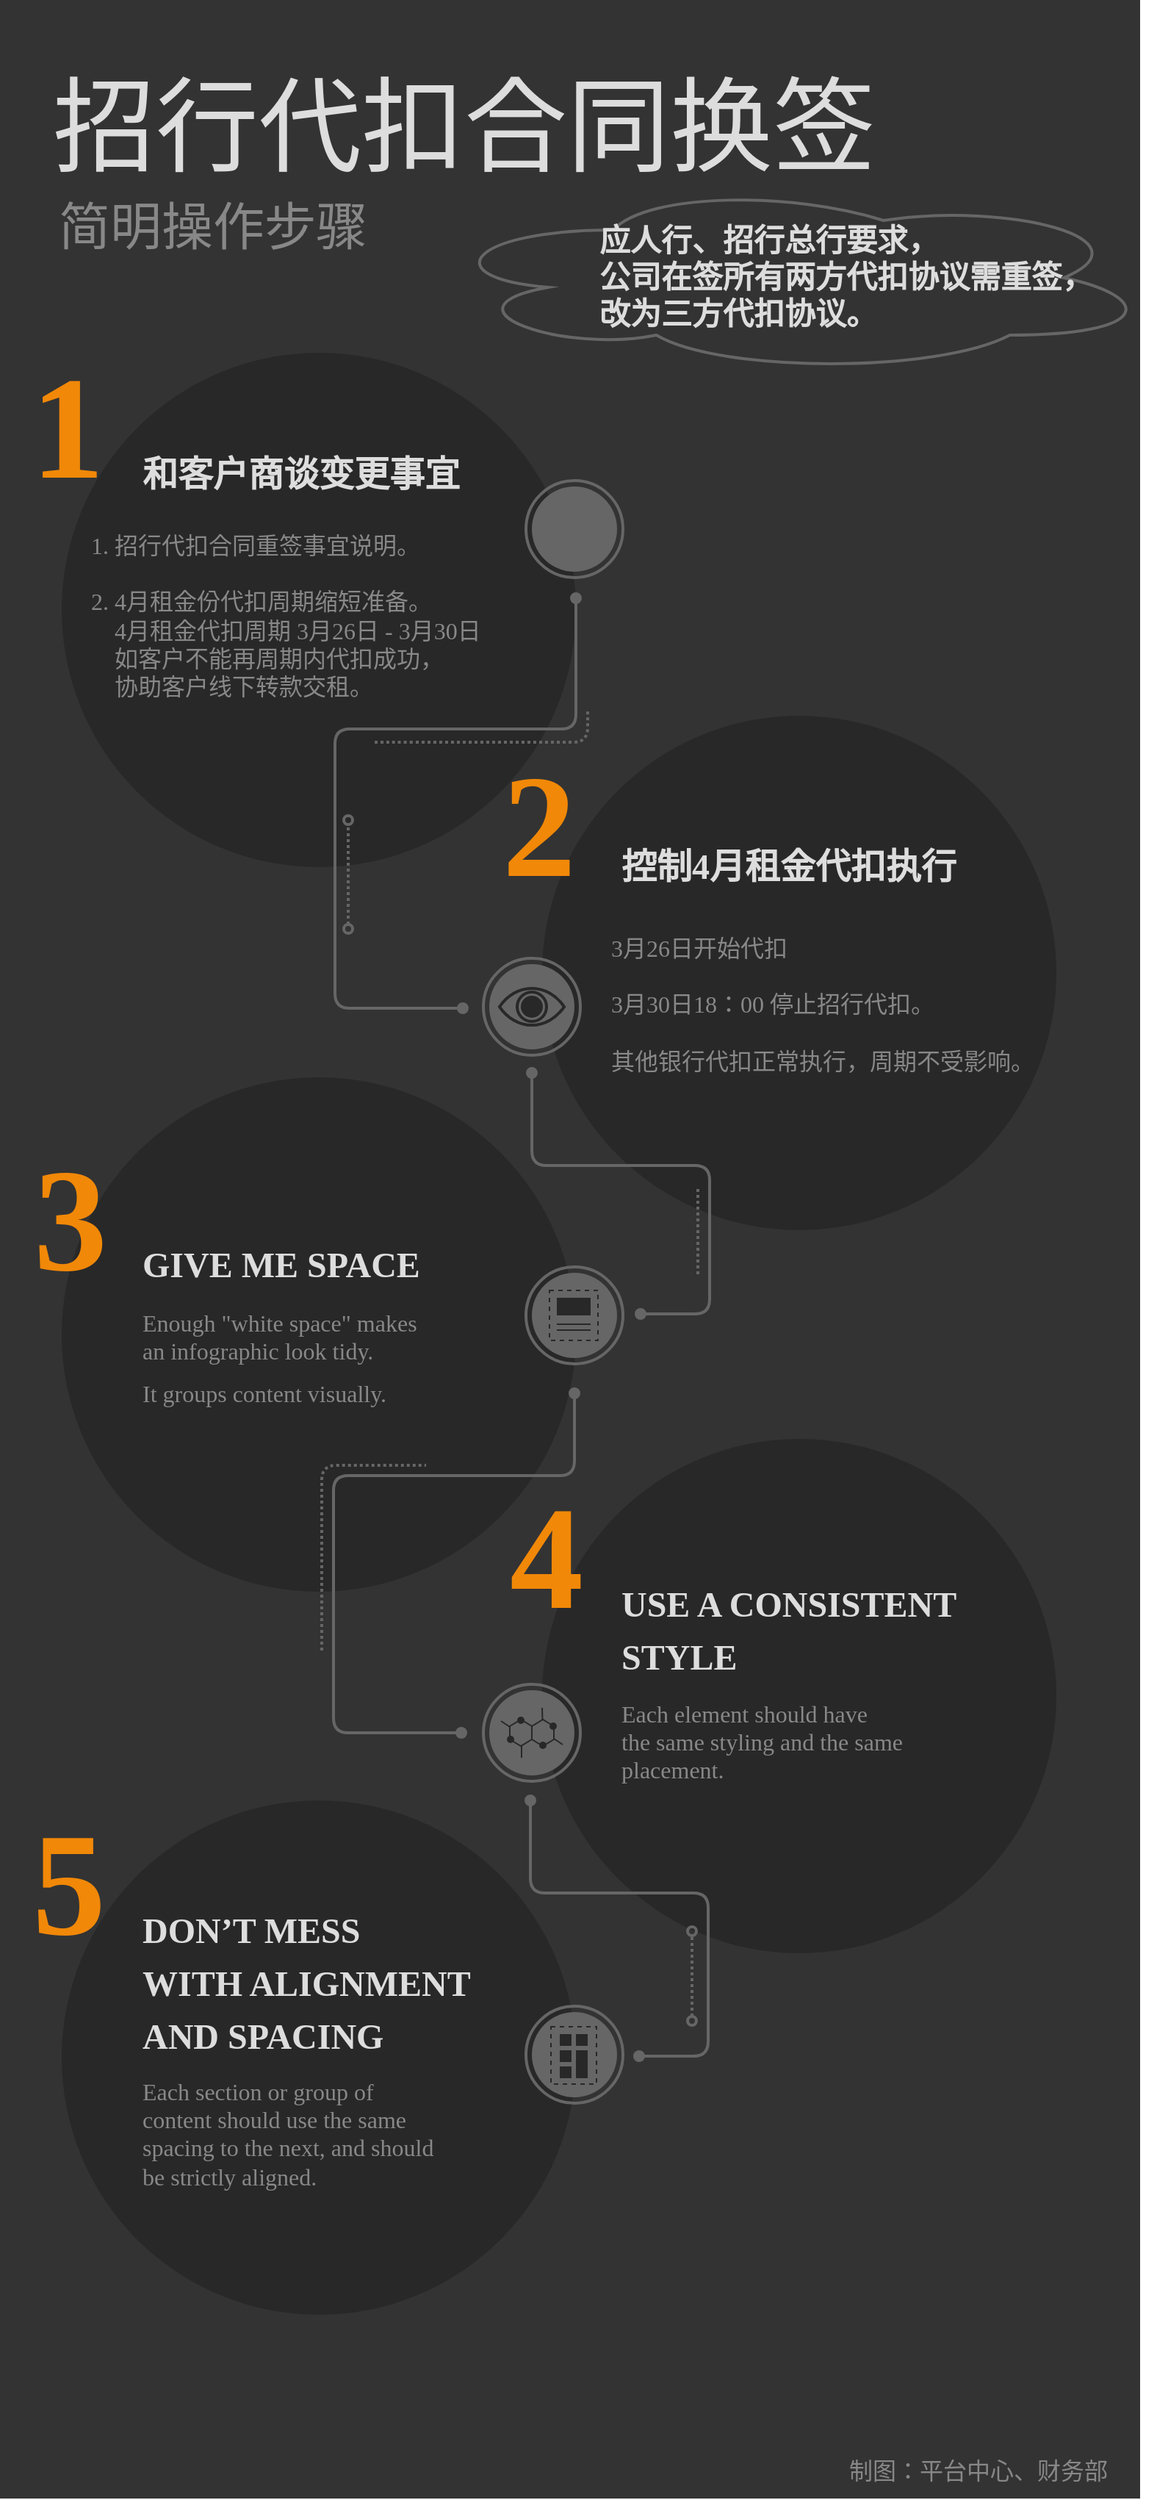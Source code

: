 <mxfile version="14.4.7" type="github">
  <diagram id="6a731a19-8d31-9384-78a2-239565b7b9f0" name="Page-1">
    <mxGraphModel dx="595" dy="791" grid="1" gridSize="10" guides="1" tooltips="1" connect="1" arrows="1" fold="1" page="1" pageScale="1" pageWidth="827" pageHeight="1169" background="#ffffff" math="0" shadow="0">
      <root>
        <mxCell id="0" />
        <mxCell id="1" parent="0" />
        <mxCell id="979" value="" style="whiteSpace=wrap;html=1;strokeColor=none;fillColor=#333333;fontFamily=Verdana;fontSize=24;fontColor=#FFFFFF;align=center;" parent="1" vertex="1">
          <mxGeometry x="854" y="31" width="776" height="1700" as="geometry" />
        </mxCell>
        <mxCell id="980" value="" style="ellipse;whiteSpace=wrap;html=1;fontFamily=Verdana;fontSize=16;fontColor=#DDDDDD;strokeColor=none;fillColor=#282828;" parent="1" vertex="1">
          <mxGeometry x="896" y="271" width="350" height="350" as="geometry" />
        </mxCell>
        <mxCell id="981" value="" style="ellipse;whiteSpace=wrap;html=1;fontFamily=Verdana;fontSize=16;fontColor=#DDDDDD;strokeColor=none;fillColor=#282828;" parent="1" vertex="1">
          <mxGeometry x="896" y="764" width="350" height="350" as="geometry" />
        </mxCell>
        <mxCell id="982" value="" style="ellipse;whiteSpace=wrap;html=1;fontFamily=Verdana;fontSize=16;fontColor=#DDDDDD;strokeColor=none;fillColor=#282828;" parent="1" vertex="1">
          <mxGeometry x="896" y="1256" width="350" height="350" as="geometry" />
        </mxCell>
        <mxCell id="983" value="" style="ellipse;whiteSpace=wrap;html=1;fontFamily=Verdana;fontSize=16;fontColor=#DDDDDD;strokeColor=none;fillColor=#282828;" parent="1" vertex="1">
          <mxGeometry x="1223" y="1010" width="350" height="350" as="geometry" />
        </mxCell>
        <mxCell id="984" value="" style="ellipse;whiteSpace=wrap;html=1;fontFamily=Verdana;fontSize=16;fontColor=#DDDDDD;strokeColor=none;fillColor=#282828;" parent="1" vertex="1">
          <mxGeometry x="1223" y="518" width="350" height="350" as="geometry" />
        </mxCell>
        <mxCell id="987" value="2" style="text;html=1;resizable=0;points=[];autosize=1;align=left;verticalAlign=top;spacingTop=-4;fontSize=100;fontFamily=Verdana;fontColor=#F18808;fontStyle=1" parent="1" vertex="1">
          <mxGeometry x="1194" y="531" width="74" height="120" as="geometry" />
        </mxCell>
        <mxCell id="988" value="3" style="text;html=1;resizable=0;points=[];autosize=1;align=left;verticalAlign=top;spacingTop=-4;fontSize=100;fontFamily=Verdana;fontColor=#F18808;fontStyle=1" parent="1" vertex="1">
          <mxGeometry x="875" y="799" width="74" height="120" as="geometry" />
        </mxCell>
        <mxCell id="989" value="4" style="text;html=1;resizable=0;points=[];autosize=1;align=left;verticalAlign=top;spacingTop=-4;fontSize=100;fontFamily=Verdana;fontColor=#F18808;fontStyle=1" parent="1" vertex="1">
          <mxGeometry x="1199" y="1029" width="74" height="120" as="geometry" />
        </mxCell>
        <mxCell id="990" value="5" style="text;html=1;resizable=0;points=[];autosize=1;align=left;verticalAlign=top;spacingTop=-4;fontSize=100;fontFamily=Verdana;fontColor=#F18808;fontStyle=1" parent="1" vertex="1">
          <mxGeometry x="874" y="1251" width="74" height="120" as="geometry" />
        </mxCell>
        <mxCell id="991" value="&lt;div&gt;1. 招行代扣合同重签事宜说明。&lt;/div&gt;&lt;div&gt;&lt;br&gt;&lt;/div&gt;&lt;div&gt;2. 4月租金份代扣周期缩短准备。&lt;br&gt;&amp;nbsp;&amp;nbsp;&amp;nbsp; 4月租金代扣周期 3月26日 - 3月30日&lt;/div&gt;&lt;div&gt;&amp;nbsp;&amp;nbsp;&amp;nbsp; 如客户不能再周期内代扣成功，&lt;/div&gt;&lt;div&gt;&amp;nbsp;&amp;nbsp;&amp;nbsp; 协助客户线下转款交租。&lt;br&gt;&lt;/div&gt;" style="text;resizable=0;points=[];autosize=1;align=left;verticalAlign=top;spacingTop=-4;fontSize=16;fontFamily=Verdana;fontColor=#888888;html=1;" parent="1" vertex="1">
          <mxGeometry x="913.5" y="390" width="310" height="120" as="geometry" />
        </mxCell>
        <mxCell id="992" value="招行代扣合同换签" style="whiteSpace=wrap;html=1;strokeColor=none;fillColor=none;fontFamily=Verdana;fontSize=70;fontColor=#dddddd;align=left;" parent="1" vertex="1">
          <mxGeometry x="888" y="79" width="700" height="78" as="geometry" />
        </mxCell>
        <mxCell id="993" value="简明操作步骤" style="text;html=1;resizable=0;points=[];autosize=1;align=left;verticalAlign=top;spacingTop=-4;fontSize=35;fontFamily=Verdana;fontColor=#888888;" parent="1" vertex="1">
          <mxGeometry x="892" y="163" width="230" height="40" as="geometry" />
        </mxCell>
        <mxCell id="994" value="控制4月租金代扣执行" style="text;html=1;resizable=0;points=[];autosize=1;align=left;verticalAlign=top;spacingTop=-4;fontSize=24;fontFamily=Verdana;fontColor=#DDDDDD;fontStyle=1" parent="1" vertex="1">
          <mxGeometry x="1275" y="604" width="250" height="30" as="geometry" />
        </mxCell>
        <mxCell id="995" value="&lt;div&gt;GIVE ME SPACE&lt;/div&gt;" style="text;html=1;resizable=0;points=[];autosize=1;align=left;verticalAlign=top;spacingTop=-4;fontSize=24;fontFamily=Verdana;fontColor=#DDDDDD;fontStyle=1" parent="1" vertex="1">
          <mxGeometry x="949.0" y="875" width="210" height="30" as="geometry" />
        </mxCell>
        <mxCell id="996" value="&lt;div style=&quot;line-height: 150%&quot;&gt;USE A CONSISTENT&amp;nbsp;&lt;br&gt;&lt;span&gt;STYLE&lt;/span&gt;&lt;/div&gt;" style="text;html=1;resizable=0;points=[];autosize=1;align=left;verticalAlign=top;spacingTop=-4;fontSize=24;fontFamily=Verdana;fontColor=#DDDDDD;fontStyle=1" parent="1" vertex="1">
          <mxGeometry x="1275" y="1102" width="270" height="70" as="geometry" />
        </mxCell>
        <mxCell id="997" value="&lt;div style=&quot;line-height: 150%&quot;&gt;DON’T MESS&amp;nbsp;&lt;br&gt;&lt;span&gt;WITH ALIGNMENT&amp;nbsp;&lt;br&gt;&lt;/span&gt;&lt;span&gt;AND SPACING&lt;/span&gt;&lt;/div&gt;" style="text;html=1;resizable=0;points=[];autosize=1;align=left;verticalAlign=top;spacingTop=-4;fontSize=24;fontFamily=Verdana;fontColor=#DDDDDD;fontStyle=1" parent="1" vertex="1">
          <mxGeometry x="949.0" y="1324" width="240" height="110" as="geometry" />
        </mxCell>
        <mxCell id="999" value="&lt;div&gt;3月26日开始代扣&lt;/div&gt;&lt;div&gt;&lt;br&gt;&lt;/div&gt;&lt;div&gt;3月30日18：00 停止&lt;span&gt;招行代扣。&lt;/span&gt;&lt;/div&gt;&lt;div&gt;&lt;span&gt;&lt;br&gt;&lt;/span&gt;&lt;/div&gt;&lt;div&gt;&lt;span&gt;其他银行代扣正常执行，周期不受影响。&lt;/span&gt;&lt;/div&gt;" style="text;html=1;resizable=0;points=[];autosize=1;align=left;verticalAlign=top;spacingTop=-4;fontSize=16;fontColor=#888888;fontFamily=Verdana;" parent="1" vertex="1">
          <mxGeometry x="1268" y="663.5" width="300" height="100" as="geometry" />
        </mxCell>
        <mxCell id="1001" value="&lt;div style=&quot;line-height: 120%&quot;&gt;&lt;font style=&quot;line-height: 120%&quot;&gt;&lt;div&gt;It groups content visually.&lt;br&gt;&lt;/div&gt;&lt;/font&gt;&lt;/div&gt;" style="text;resizable=0;points=[];autosize=1;align=left;verticalAlign=top;spacingTop=-4;fontSize=16;fontFamily=Verdana;fontColor=#888888;html=1;" parent="1" vertex="1">
          <mxGeometry x="949" y="967" width="221" height="19" as="geometry" />
        </mxCell>
        <mxCell id="1002" value="Enough &quot;white space&quot; makes&lt;br&gt;an infographic look tidy.&lt;br&gt;" style="text;html=1;resizable=0;points=[];autosize=1;align=left;verticalAlign=top;spacingTop=-4;fontSize=16;fontColor=#888888;fontFamily=Verdana;" parent="1" vertex="1">
          <mxGeometry x="949" y="919" width="244" height="36" as="geometry" />
        </mxCell>
        <mxCell id="1003" value="Each element should have&lt;br&gt;the same styling and the same&lt;br&gt;placement.&lt;br&gt;" style="text;html=1;resizable=0;points=[];autosize=1;align=left;verticalAlign=top;spacingTop=-4;fontSize=16;fontColor=#888888;fontFamily=Verdana;" parent="1" vertex="1">
          <mxGeometry x="1275" y="1185" width="260" height="60" as="geometry" />
        </mxCell>
        <mxCell id="1004" value="Each section or group of&lt;br&gt;content should use the same&lt;br&gt;spacing to the next, and should&lt;br&gt;be strictly aligned." style="text;html=1;resizable=0;points=[];autosize=1;align=left;verticalAlign=top;spacingTop=-4;fontSize=16;fontColor=#888888;fontFamily=Verdana;" parent="1" vertex="1">
          <mxGeometry x="949" y="1442" width="265" height="73" as="geometry" />
        </mxCell>
        <mxCell id="1006" value="制图：平台中心、财务部" style="text;html=1;resizable=0;points=[];autosize=1;align=left;verticalAlign=top;spacingTop=-4;fontSize=16;fontColor=#888888;fontFamily=Verdana;" parent="1" vertex="1">
          <mxGeometry x="1430" y="1700.0" width="190" height="20" as="geometry" />
        </mxCell>
        <mxCell id="1007" value="" style="endArrow=oval;html=1;strokeColor=#666666;fontFamily=Verdana;fontSize=16;fontColor=#DDDDDD;endFill=1;rounded=1;endSize=6;startArrow=oval;startFill=1;strokeWidth=2;movable=1;resizable=1;rotatable=1;deletable=1;editable=1;connectable=1;" parent="1" edge="1">
          <mxGeometry width="50" height="50" relative="1" as="geometry">
            <mxPoint x="1169" y="717" as="sourcePoint" />
            <mxPoint x="1246" y="438" as="targetPoint" />
            <Array as="points">
              <mxPoint x="1082" y="717" />
              <mxPoint x="1082" y="527" />
              <mxPoint x="1246" y="527" />
            </Array>
          </mxGeometry>
        </mxCell>
        <mxCell id="1008" value="" style="endArrow=oval;html=1;strokeColor=#666666;fontFamily=Verdana;fontSize=16;fontColor=#DDDDDD;endFill=0;rounded=1;endSize=6;startArrow=oval;startFill=0;dashed=1;strokeWidth=2;dashPattern=1 1;" parent="1" edge="1">
          <mxGeometry x="1092" y="448" width="50" height="50" as="geometry">
            <mxPoint x="1091" y="663" as="sourcePoint" />
            <mxPoint x="1091" y="589" as="targetPoint" />
          </mxGeometry>
        </mxCell>
        <mxCell id="1009" value="" style="endArrow=none;html=1;strokeColor=#666666;fontFamily=Verdana;fontSize=16;fontColor=#DDDDDD;endFill=0;rounded=1;endSize=6;startArrow=none;startFill=0;strokeWidth=2;dashed=1;dashPattern=1 1;" parent="1" edge="1">
          <mxGeometry x="1059" y="444" width="50" height="50" as="geometry">
            <mxPoint x="1109" y="536" as="sourcePoint" />
            <mxPoint x="1254" y="514" as="targetPoint" />
            <Array as="points">
              <mxPoint x="1127" y="536" />
              <mxPoint x="1174" y="536" />
              <mxPoint x="1254" y="536" />
            </Array>
          </mxGeometry>
        </mxCell>
        <mxCell id="1010" value="" style="endArrow=oval;html=1;strokeColor=#666666;fontFamily=Verdana;fontSize=16;fontColor=#DDDDDD;endFill=1;rounded=1;endSize=6;startArrow=oval;startFill=1;strokeWidth=2;movable=1;resizable=1;rotatable=1;deletable=1;editable=1;connectable=1;" parent="1" edge="1">
          <mxGeometry x="1052" y="761" width="50" height="50" as="geometry">
            <mxPoint x="1290" y="925" as="sourcePoint" />
            <mxPoint x="1216" y="761" as="targetPoint" />
            <Array as="points">
              <mxPoint x="1337" y="925" />
              <mxPoint x="1337" y="824" />
              <mxPoint x="1216" y="824" />
            </Array>
          </mxGeometry>
        </mxCell>
        <mxCell id="1011" value="" style="endArrow=none;html=1;strokeColor=#666666;fontFamily=Verdana;fontSize=16;fontColor=#DDDDDD;endFill=0;rounded=1;endSize=6;startArrow=none;startFill=0;strokeWidth=2;dashed=1;dashPattern=1 1;" parent="1" edge="1">
          <mxGeometry x="1066" y="444" width="50" height="50" as="geometry">
            <mxPoint x="1329" y="898" as="sourcePoint" />
            <mxPoint x="1329" y="839" as="targetPoint" />
          </mxGeometry>
        </mxCell>
        <mxCell id="1012" value="" style="endArrow=none;html=1;strokeColor=#666666;fontFamily=Verdana;fontSize=16;fontColor=#DDDDDD;endFill=0;rounded=1;endSize=6;startArrow=none;startFill=0;strokeWidth=2;dashed=1;dashPattern=1 1;" parent="1" edge="1">
          <mxGeometry x="906" y="1004" width="50" height="50" as="geometry">
            <mxPoint x="1073" y="1154" as="sourcePoint" />
            <mxPoint x="1144" y="1028" as="targetPoint" />
            <Array as="points">
              <mxPoint x="1073" y="1028" />
            </Array>
          </mxGeometry>
        </mxCell>
        <mxCell id="1013" value="" style="endArrow=oval;html=1;strokeColor=#666666;fontFamily=Verdana;fontSize=16;fontColor=#DDDDDD;endFill=1;rounded=1;endSize=6;startArrow=oval;startFill=1;strokeWidth=2;movable=1;resizable=1;rotatable=1;deletable=1;editable=1;connectable=1;" parent="1" edge="1">
          <mxGeometry width="50" height="50" relative="1" as="geometry">
            <mxPoint x="1168" y="1210" as="sourcePoint" />
            <mxPoint x="1245" y="979" as="targetPoint" />
            <Array as="points">
              <mxPoint x="1081" y="1210" />
              <mxPoint x="1081" y="1035" />
              <mxPoint x="1245" y="1035" />
            </Array>
          </mxGeometry>
        </mxCell>
        <mxCell id="1014" value="" style="endArrow=oval;html=1;strokeColor=#666666;fontFamily=Verdana;fontSize=16;fontColor=#DDDDDD;endFill=1;rounded=1;endSize=6;startArrow=oval;startFill=1;strokeWidth=2;movable=1;resizable=1;rotatable=1;deletable=1;editable=1;connectable=1;" parent="1" edge="1">
          <mxGeometry x="1051" y="1256" width="50" height="50" as="geometry">
            <mxPoint x="1289" y="1430" as="sourcePoint" />
            <mxPoint x="1215" y="1256" as="targetPoint" />
            <Array as="points">
              <mxPoint x="1336" y="1430" />
              <mxPoint x="1336" y="1319" />
              <mxPoint x="1215" y="1319" />
            </Array>
          </mxGeometry>
        </mxCell>
        <mxCell id="1015" value="" style="endArrow=oval;html=1;strokeColor=#666666;fontFamily=Verdana;fontSize=16;fontColor=#DDDDDD;endFill=0;rounded=1;endSize=6;startArrow=oval;startFill=0;dashed=1;strokeWidth=2;dashPattern=1 1;" parent="1" edge="1">
          <mxGeometry x="1326" y="1204" width="50" height="50" as="geometry">
            <mxPoint x="1325" y="1406" as="sourcePoint" />
            <mxPoint x="1325" y="1345" as="targetPoint" />
          </mxGeometry>
        </mxCell>
        <mxCell id="1016" value="" style="group" parent="1" vertex="1" connectable="0">
          <mxGeometry x="1212" y="358" width="66" height="66" as="geometry" />
        </mxCell>
        <mxCell id="1017" value="" style="ellipse;whiteSpace=wrap;html=1;fillColor=none;fontFamily=Verdana;fontSize=16;fontColor=#DDDDDD;strokeColor=#666666;strokeWidth=2;" parent="1016" vertex="1">
          <mxGeometry width="66" height="66" as="geometry" />
        </mxCell>
        <mxCell id="1018" value="" style="ellipse;whiteSpace=wrap;html=1;fillColor=#666666;fontFamily=Verdana;fontSize=16;fontColor=#DDDDDD;strokeColor=none;" parent="1016" vertex="1">
          <mxGeometry x="4" y="4" width="58" height="58" as="geometry" />
        </mxCell>
        <mxCell id="1019" value="" style="group" parent="1" vertex="1" connectable="0">
          <mxGeometry x="1183" y="683" width="66" height="66" as="geometry" />
        </mxCell>
        <mxCell id="1020" value="" style="ellipse;whiteSpace=wrap;html=1;fillColor=none;fontFamily=Verdana;fontSize=16;fontColor=#DDDDDD;strokeColor=#666666;strokeWidth=2;" parent="1019" vertex="1">
          <mxGeometry width="66" height="66" as="geometry" />
        </mxCell>
        <mxCell id="1021" value="" style="ellipse;whiteSpace=wrap;html=1;fillColor=#666666;fontFamily=Verdana;fontSize=16;fontColor=#DDDDDD;strokeColor=none;" parent="1019" vertex="1">
          <mxGeometry x="4" y="4" width="58" height="58" as="geometry" />
        </mxCell>
        <mxCell id="1022" value="" style="group" parent="1" vertex="1" connectable="0">
          <mxGeometry x="1212" y="893" width="66" height="66" as="geometry" />
        </mxCell>
        <mxCell id="1023" value="" style="ellipse;whiteSpace=wrap;html=1;fillColor=none;fontFamily=Verdana;fontSize=16;fontColor=#DDDDDD;strokeColor=#666666;strokeWidth=2;" parent="1022" vertex="1">
          <mxGeometry width="66" height="66" as="geometry" />
        </mxCell>
        <mxCell id="1024" value="" style="ellipse;whiteSpace=wrap;html=1;fillColor=#666666;fontFamily=Verdana;fontSize=16;fontColor=#DDDDDD;strokeColor=none;" parent="1022" vertex="1">
          <mxGeometry x="4" y="4" width="58" height="58" as="geometry" />
        </mxCell>
        <mxCell id="1025" value="" style="group" parent="1" vertex="1" connectable="0">
          <mxGeometry x="1183" y="1177" width="66" height="66" as="geometry" />
        </mxCell>
        <mxCell id="1026" value="" style="ellipse;whiteSpace=wrap;html=1;fillColor=none;fontFamily=Verdana;fontSize=16;fontColor=#DDDDDD;strokeColor=#666666;strokeWidth=2;" parent="1025" vertex="1">
          <mxGeometry width="66" height="66" as="geometry" />
        </mxCell>
        <mxCell id="1027" value="" style="ellipse;whiteSpace=wrap;html=1;fillColor=#666666;fontFamily=Verdana;fontSize=16;fontColor=#DDDDDD;strokeColor=none;" parent="1025" vertex="1">
          <mxGeometry x="4" y="4" width="58" height="58" as="geometry" />
        </mxCell>
        <mxCell id="1028" value="" style="group" parent="1" vertex="1" connectable="0">
          <mxGeometry x="1212" y="1396" width="66" height="66" as="geometry" />
        </mxCell>
        <mxCell id="1029" value="" style="ellipse;whiteSpace=wrap;html=1;fillColor=none;fontFamily=Verdana;fontSize=16;fontColor=#DDDDDD;strokeColor=#666666;strokeWidth=2;" parent="1028" vertex="1">
          <mxGeometry width="66" height="66" as="geometry" />
        </mxCell>
        <mxCell id="1030" value="" style="ellipse;whiteSpace=wrap;html=1;fillColor=#666666;fontFamily=Verdana;fontSize=16;fontColor=#DDDDDD;strokeColor=none;" parent="1028" vertex="1">
          <mxGeometry x="4" y="4" width="58" height="58" as="geometry" />
        </mxCell>
        <mxCell id="1031" value="" style="whiteSpace=wrap;html=1;strokeColor=#282828;strokeWidth=1;fillColor=none;fontFamily=Verdana;fontSize=16;fontColor=#DDDDDD;dashed=1;" parent="1" vertex="1">
          <mxGeometry x="1228" y="909" width="33" height="34" as="geometry" />
        </mxCell>
        <mxCell id="1032" value="" style="endArrow=none;html=1;strokeColor=#282828;strokeWidth=1;fontFamily=Verdana;fontSize=16;fontColor=#DDDDDD;endFill=0;entryX=0.848;entryY=0.824;entryPerimeter=0;" parent="1" edge="1">
          <mxGeometry width="50" height="50" relative="1" as="geometry">
            <mxPoint x="1233" y="936" as="sourcePoint" />
            <mxPoint x="1256" y="936.011" as="targetPoint" />
          </mxGeometry>
        </mxCell>
        <mxCell id="1033" value="" style="endArrow=none;html=1;strokeColor=#282828;strokeWidth=1;fontFamily=Verdana;fontSize=16;fontColor=#DDDDDD;endFill=0;entryX=0.848;entryY=0.824;entryPerimeter=0;" parent="1" edge="1">
          <mxGeometry width="50" height="50" relative="1" as="geometry">
            <mxPoint x="1233" y="932" as="sourcePoint" />
            <mxPoint x="1256" y="932.011" as="targetPoint" />
          </mxGeometry>
        </mxCell>
        <mxCell id="1034" value="" style="whiteSpace=wrap;html=1;dashed=1;strokeColor=none;strokeWidth=1;fillColor=#282828;fontFamily=Verdana;fontSize=16;fontColor=#DDDDDD;" parent="1" vertex="1">
          <mxGeometry x="1233" y="914" width="23" height="12" as="geometry" />
        </mxCell>
        <mxCell id="1035" value="" style="whiteSpace=wrap;html=1;strokeColor=#282828;strokeWidth=1;fillColor=none;fontFamily=Verdana;fontSize=16;fontColor=#DDDDDD;dashed=1;" parent="1" vertex="1">
          <mxGeometry x="1229" y="1410" width="31" height="39" as="geometry" />
        </mxCell>
        <mxCell id="1036" value="" style="whiteSpace=wrap;html=1;dashed=1;strokeColor=none;strokeWidth=1;fillColor=#282828;fontFamily=Verdana;fontSize=16;fontColor=#DDDDDD;" parent="1" vertex="1">
          <mxGeometry x="1235" y="1415" width="8" height="8" as="geometry" />
        </mxCell>
        <mxCell id="1037" value="" style="whiteSpace=wrap;html=1;dashed=1;strokeColor=none;strokeWidth=1;fillColor=#282828;fontFamily=Verdana;fontSize=16;fontColor=#DDDDDD;" parent="1" vertex="1">
          <mxGeometry x="1246" y="1415" width="8" height="8" as="geometry" />
        </mxCell>
        <mxCell id="1038" value="" style="whiteSpace=wrap;html=1;dashed=1;strokeColor=none;strokeWidth=1;fillColor=#282828;fontFamily=Verdana;fontSize=16;fontColor=#DDDDDD;" parent="1" vertex="1">
          <mxGeometry x="1235" y="1426" width="8" height="8" as="geometry" />
        </mxCell>
        <mxCell id="1039" value="" style="whiteSpace=wrap;html=1;dashed=1;strokeColor=none;strokeWidth=1;fillColor=#282828;fontFamily=Verdana;fontSize=16;fontColor=#DDDDDD;" parent="1" vertex="1">
          <mxGeometry x="1235" y="1437" width="8" height="8" as="geometry" />
        </mxCell>
        <mxCell id="1040" value="" style="whiteSpace=wrap;html=1;dashed=1;strokeColor=none;strokeWidth=1;fillColor=#282828;fontFamily=Verdana;fontSize=16;fontColor=#DDDDDD;" parent="1" vertex="1">
          <mxGeometry x="1246" y="1426" width="8" height="19" as="geometry" />
        </mxCell>
        <mxCell id="1041" value="" style="html=1;verticalLabelPosition=bottom;labelBackgroundColor=#ffffff;verticalAlign=top;strokeWidth=2;strokeColor=#282828;fillColor=none;shadow=0;dashed=0;shape=mxgraph.ios7.icons.eye;fontFamily=Verdana;fontSize=16;fontColor=#DDDDDD;" parent="1" vertex="1">
          <mxGeometry x="1194" y="703.5" width="44" height="25" as="geometry" />
        </mxCell>
        <mxCell id="1042" value="" style="ellipse;whiteSpace=wrap;html=1;dashed=1;strokeColor=none;strokeWidth=1;fillColor=#282828;fontFamily=Verdana;fontSize=16;fontColor=#DDDDDD;" parent="1" vertex="1">
          <mxGeometry x="1205" y="705" width="22" height="22" as="geometry" />
        </mxCell>
        <mxCell id="1043" value="" style="ellipse;whiteSpace=wrap;html=1;dashed=1;strokeColor=none;strokeWidth=1;fillColor=#666666;fontFamily=Verdana;fontSize=16;fontColor=#DDDDDD;" parent="1" vertex="1">
          <mxGeometry x="1207" y="707" width="18" height="18" as="geometry" />
        </mxCell>
        <mxCell id="1044" value="" style="ellipse;whiteSpace=wrap;html=1;dashed=1;strokeColor=none;strokeWidth=1;fillColor=#282828;fontFamily=Verdana;fontSize=16;fontColor=#DDDDDD;" parent="1" vertex="1">
          <mxGeometry x="1208.5" y="708.5" width="15" height="15" as="geometry" />
        </mxCell>
        <mxCell id="1050" value="" style="ellipse;whiteSpace=wrap;html=1;dashed=1;strokeColor=none;strokeWidth=1;fillColor=#282828;fontFamily=Verdana;fontSize=16;fontColor=#DDDDDD;" parent="1" vertex="1">
          <mxGeometry x="1206" y="1199" width="5" height="5" as="geometry" />
        </mxCell>
        <mxCell id="1051" value="" style="ellipse;whiteSpace=wrap;html=1;dashed=1;strokeColor=none;strokeWidth=1;fillColor=#282828;fontFamily=Verdana;fontSize=16;fontColor=#DDDDDD;" parent="1" vertex="1">
          <mxGeometry x="1228" y="1203" width="5" height="5" as="geometry" />
        </mxCell>
        <mxCell id="1052" value="" style="ellipse;whiteSpace=wrap;html=1;dashed=1;strokeColor=none;strokeWidth=1;fillColor=#282828;fontFamily=Verdana;fontSize=16;fontColor=#DDDDDD;" parent="1" vertex="1">
          <mxGeometry x="1221" y="1216" width="5" height="5" as="geometry" />
        </mxCell>
        <mxCell id="1053" value="" style="ellipse;whiteSpace=wrap;html=1;dashed=1;strokeColor=none;strokeWidth=1;fillColor=#282828;fontFamily=Verdana;fontSize=16;fontColor=#DDDDDD;" parent="1" vertex="1">
          <mxGeometry x="1199" y="1212" width="5" height="5" as="geometry" />
        </mxCell>
        <mxCell id="1054" value="" style="shape=hexagon;perimeter=hexagonPerimeter;whiteSpace=wrap;html=1;strokeColor=#282828;strokeWidth=1;fillColor=none;fontFamily=Verdana;fontSize=16;fontColor=#DDDDDD;direction=south;" parent="1" vertex="1">
          <mxGeometry x="1201" y="1201" width="15" height="18" as="geometry" />
        </mxCell>
        <mxCell id="1055" value="" style="shape=hexagon;perimeter=hexagonPerimeter;whiteSpace=wrap;html=1;strokeColor=#282828;strokeWidth=1;fillColor=none;fontFamily=Verdana;fontSize=16;fontColor=#DDDDDD;direction=south;" parent="1" vertex="1">
          <mxGeometry x="1216" y="1201" width="15" height="18" as="geometry" />
        </mxCell>
        <mxCell id="1056" value="" style="endArrow=none;html=1;strokeColor=#282828;strokeWidth=1;fontFamily=Verdana;fontSize=16;fontColor=#DDDDDD;endFill=0;" parent="1" edge="1">
          <mxGeometry width="50" height="50" relative="1" as="geometry">
            <mxPoint x="1223" y="1193" as="sourcePoint" />
            <mxPoint x="1223.24" y="1201.158" as="targetPoint" />
          </mxGeometry>
        </mxCell>
        <mxCell id="1057" value="" style="endArrow=none;html=1;strokeColor=#282828;strokeWidth=1;fontFamily=Verdana;fontSize=16;fontColor=#DDDDDD;endFill=0;" parent="1" edge="1">
          <mxGeometry width="50" height="50" relative="1" as="geometry">
            <mxPoint x="1209" y="1219" as="sourcePoint" />
            <mxPoint x="1209" y="1227" as="targetPoint" />
          </mxGeometry>
        </mxCell>
        <mxCell id="1058" value="" style="endArrow=none;html=1;strokeColor=#282828;strokeWidth=1;fontFamily=Verdana;fontSize=16;fontColor=#DDDDDD;endFill=0;" parent="1" edge="1">
          <mxGeometry width="50" height="50" relative="1" as="geometry">
            <mxPoint x="1231" y="1214" as="sourcePoint" />
            <mxPoint x="1237" y="1218" as="targetPoint" />
          </mxGeometry>
        </mxCell>
        <mxCell id="1059" value="" style="endArrow=none;html=1;strokeColor=#282828;strokeWidth=1;fontFamily=Verdana;fontSize=16;fontColor=#DDDDDD;endFill=0;" parent="1" edge="1">
          <mxGeometry width="50" height="50" relative="1" as="geometry">
            <mxPoint x="1195" y="1202" as="sourcePoint" />
            <mxPoint x="1201" y="1206" as="targetPoint" />
          </mxGeometry>
        </mxCell>
        <mxCell id="eXOyk2cNZpi0nnTmKh9i-1062" value="" style="ellipse;shape=cloud;whiteSpace=wrap;html=1;fillColor=none;fontFamily=Verdana;fontSize=16;fontColor=#DDDDDD;strokeColor=#666666;strokeWidth=2;" vertex="1" parent="1">
          <mxGeometry x="1148.5" y="155" width="491" height="130" as="geometry" />
        </mxCell>
        <mxCell id="eXOyk2cNZpi0nnTmKh9i-1063" value="&lt;div style=&quot;font-size: 21px;&quot;&gt;应人行、招行总行要求，&lt;/div&gt;&lt;div style=&quot;font-size: 21px;&quot;&gt;&lt;font style=&quot;font-size: 21px;&quot;&gt;公司在签所有两方代扣协议需重签，&lt;/font&gt;&lt;/div&gt;&lt;div style=&quot;font-size: 21px;&quot;&gt;&lt;font style=&quot;font-size: 21px;&quot;&gt;改为三方代扣协议。&lt;/font&gt;&lt;/div&gt;" style="text;html=1;resizable=0;points=[];autosize=1;align=left;verticalAlign=top;spacingTop=-4;fontSize=21;fontFamily=Verdana;fontColor=#DDDDDD;fontStyle=1" vertex="1" parent="1">
          <mxGeometry x="1260" y="179.5" width="350" height="80" as="geometry" />
        </mxCell>
        <mxCell id="eXOyk2cNZpi0nnTmKh9i-1065" value="" style="group" vertex="1" connectable="0" parent="1">
          <mxGeometry x="873" y="260" width="306" height="120" as="geometry" />
        </mxCell>
        <mxCell id="985" value="和客户商谈变更事宜" style="text;html=1;resizable=0;points=[];autosize=1;align=left;verticalAlign=top;spacingTop=-4;fontSize=24;fontFamily=Verdana;fontColor=#DDDDDD;fontStyle=1" parent="eXOyk2cNZpi0nnTmKh9i-1065" vertex="1">
          <mxGeometry x="76.0" y="77" width="230" height="30" as="geometry" />
        </mxCell>
        <mxCell id="986" value="1&amp;nbsp;" style="text;html=1;resizable=0;points=[];autosize=1;align=left;verticalAlign=top;spacingTop=-4;fontSize=100;fontFamily=Verdana;fontColor=#F18808;fontStyle=1" parent="eXOyk2cNZpi0nnTmKh9i-1065" vertex="1">
          <mxGeometry width="110" height="120" as="geometry" />
        </mxCell>
      </root>
    </mxGraphModel>
  </diagram>
</mxfile>
